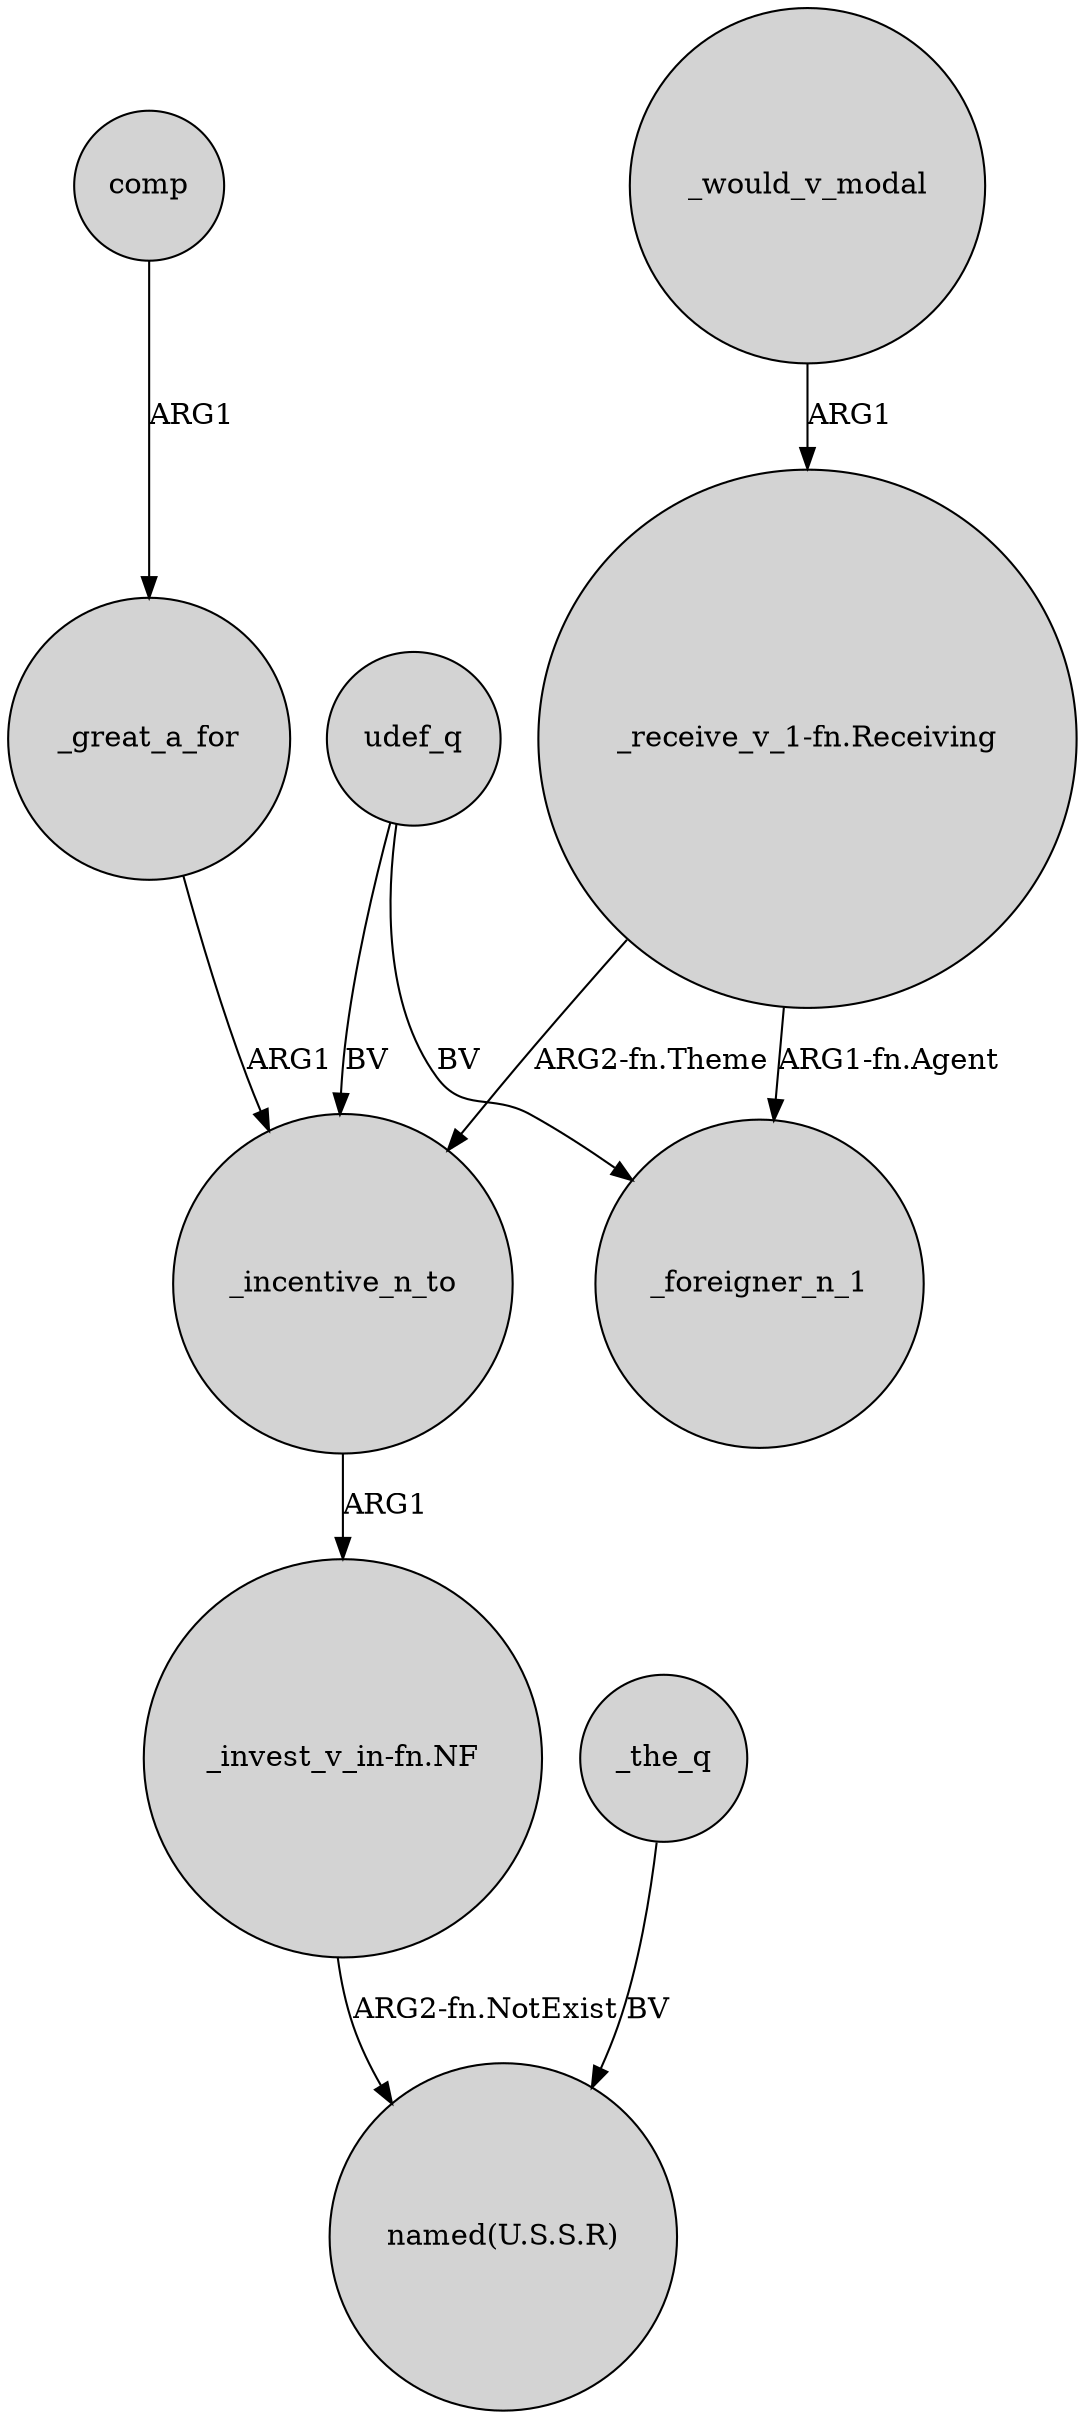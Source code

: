 digraph {
	node [shape=circle style=filled]
	_great_a_for -> _incentive_n_to [label=ARG1]
	_incentive_n_to -> "_invest_v_in-fn.NF" [label=ARG1]
	"_receive_v_1-fn.Receiving" -> _foreigner_n_1 [label="ARG1-fn.Agent"]
	udef_q -> _incentive_n_to [label=BV]
	"_invest_v_in-fn.NF" -> "named(U.S.S.R)" [label="ARG2-fn.NotExist"]
	comp -> _great_a_for [label=ARG1]
	udef_q -> _foreigner_n_1 [label=BV]
	"_receive_v_1-fn.Receiving" -> _incentive_n_to [label="ARG2-fn.Theme"]
	_would_v_modal -> "_receive_v_1-fn.Receiving" [label=ARG1]
	_the_q -> "named(U.S.S.R)" [label=BV]
}
